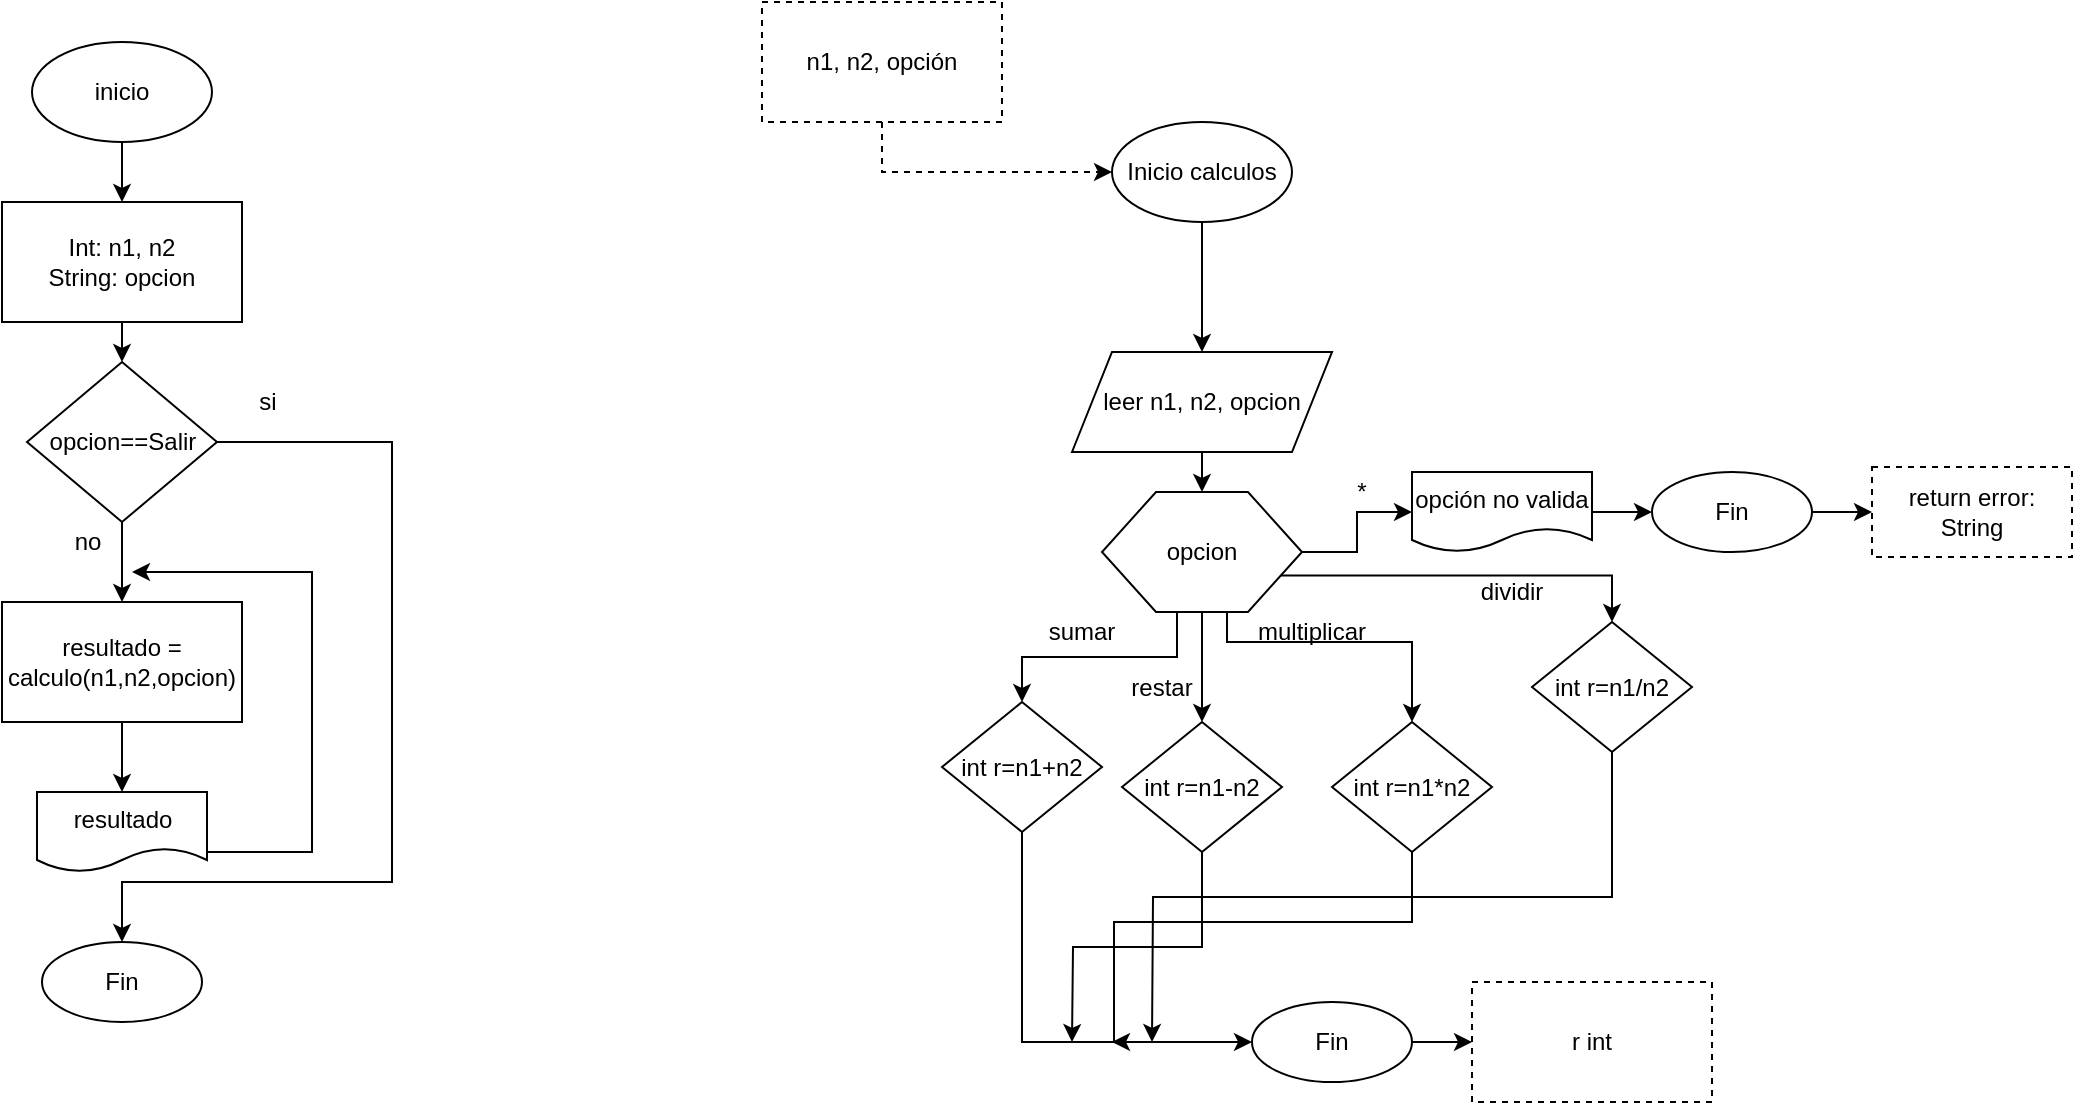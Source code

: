 <mxfile version="23.0.1" type="device">
  <diagram name="Página-1" id="hERKpnM_2fjuKgO62qwC">
    <mxGraphModel dx="1405" dy="854" grid="1" gridSize="10" guides="1" tooltips="1" connect="1" arrows="1" fold="1" page="1" pageScale="1" pageWidth="827" pageHeight="1169" math="0" shadow="0">
      <root>
        <mxCell id="0" />
        <mxCell id="1" parent="0" />
        <mxCell id="BNECgeIn87ItxJDiMcSJ-8" style="edgeStyle=orthogonalEdgeStyle;rounded=0;orthogonalLoop=1;jettySize=auto;html=1;exitX=0.5;exitY=1;exitDx=0;exitDy=0;entryX=0.5;entryY=0;entryDx=0;entryDy=0;" parent="1" source="BNECgeIn87ItxJDiMcSJ-1" target="BNECgeIn87ItxJDiMcSJ-2" edge="1">
          <mxGeometry relative="1" as="geometry" />
        </mxCell>
        <mxCell id="BNECgeIn87ItxJDiMcSJ-1" value="inicio" style="ellipse;whiteSpace=wrap;html=1;" parent="1" vertex="1">
          <mxGeometry x="380" y="180" width="90" height="50" as="geometry" />
        </mxCell>
        <mxCell id="Y6UNsyVRxI7d8nhPNUa1-57" style="edgeStyle=orthogonalEdgeStyle;rounded=0;orthogonalLoop=1;jettySize=auto;html=1;exitX=0.5;exitY=1;exitDx=0;exitDy=0;entryX=0.5;entryY=0;entryDx=0;entryDy=0;" edge="1" parent="1" source="BNECgeIn87ItxJDiMcSJ-2" target="Y6UNsyVRxI7d8nhPNUa1-56">
          <mxGeometry relative="1" as="geometry" />
        </mxCell>
        <mxCell id="BNECgeIn87ItxJDiMcSJ-2" value="Int: n1, n2&lt;br&gt;String: opcion" style="rounded=0;whiteSpace=wrap;html=1;" parent="1" vertex="1">
          <mxGeometry x="365" y="260" width="120" height="60" as="geometry" />
        </mxCell>
        <mxCell id="Y6UNsyVRxI7d8nhPNUa1-31" style="edgeStyle=orthogonalEdgeStyle;rounded=0;orthogonalLoop=1;jettySize=auto;html=1;exitX=0.5;exitY=1;exitDx=0;exitDy=0;entryX=0.5;entryY=0;entryDx=0;entryDy=0;" edge="1" parent="1" source="Y6UNsyVRxI7d8nhPNUa1-1" target="Y6UNsyVRxI7d8nhPNUa1-11">
          <mxGeometry relative="1" as="geometry" />
        </mxCell>
        <mxCell id="Y6UNsyVRxI7d8nhPNUa1-1" value="Inicio calculos" style="ellipse;whiteSpace=wrap;html=1;" vertex="1" parent="1">
          <mxGeometry x="920" y="220" width="90" height="50" as="geometry" />
        </mxCell>
        <mxCell id="Y6UNsyVRxI7d8nhPNUa1-2" style="edgeStyle=orthogonalEdgeStyle;rounded=0;orthogonalLoop=1;jettySize=auto;html=1;exitX=1;exitY=0.5;exitDx=0;exitDy=0;entryX=0;entryY=0.5;entryDx=0;entryDy=0;" edge="1" parent="1" source="Y6UNsyVRxI7d8nhPNUa1-8" target="Y6UNsyVRxI7d8nhPNUa1-13">
          <mxGeometry relative="1" as="geometry" />
        </mxCell>
        <mxCell id="Y6UNsyVRxI7d8nhPNUa1-5" style="edgeStyle=orthogonalEdgeStyle;rounded=0;orthogonalLoop=1;jettySize=auto;html=1;exitX=0.625;exitY=1;exitDx=0;exitDy=0;entryX=0.5;entryY=0;entryDx=0;entryDy=0;" edge="1" parent="1" source="Y6UNsyVRxI7d8nhPNUa1-8" target="Y6UNsyVRxI7d8nhPNUa1-38">
          <mxGeometry relative="1" as="geometry">
            <Array as="points">
              <mxPoint x="978" y="480" />
              <mxPoint x="1070" y="480" />
            </Array>
            <mxPoint x="1072.5" y="505" as="targetPoint" />
          </mxGeometry>
        </mxCell>
        <mxCell id="Y6UNsyVRxI7d8nhPNUa1-6" style="edgeStyle=orthogonalEdgeStyle;rounded=0;orthogonalLoop=1;jettySize=auto;html=1;exitX=0.5;exitY=1;exitDx=0;exitDy=0;entryX=0.5;entryY=0;entryDx=0;entryDy=0;entryPerimeter=0;" edge="1" parent="1" source="Y6UNsyVRxI7d8nhPNUa1-8" target="Y6UNsyVRxI7d8nhPNUa1-49">
          <mxGeometry relative="1" as="geometry">
            <mxPoint x="985" y="515" as="targetPoint" />
          </mxGeometry>
        </mxCell>
        <mxCell id="Y6UNsyVRxI7d8nhPNUa1-7" style="edgeStyle=orthogonalEdgeStyle;rounded=0;orthogonalLoop=1;jettySize=auto;html=1;exitX=0.375;exitY=1;exitDx=0;exitDy=0;entryX=0.5;entryY=0;entryDx=0;entryDy=0;" edge="1" parent="1" source="Y6UNsyVRxI7d8nhPNUa1-8" target="Y6UNsyVRxI7d8nhPNUa1-50">
          <mxGeometry relative="1" as="geometry">
            <mxPoint x="875" y="505" as="targetPoint" />
          </mxGeometry>
        </mxCell>
        <mxCell id="Y6UNsyVRxI7d8nhPNUa1-52" style="edgeStyle=orthogonalEdgeStyle;rounded=0;orthogonalLoop=1;jettySize=auto;html=1;exitX=1;exitY=0.75;exitDx=0;exitDy=0;entryX=0.5;entryY=0;entryDx=0;entryDy=0;" edge="1" parent="1" source="Y6UNsyVRxI7d8nhPNUa1-8" target="Y6UNsyVRxI7d8nhPNUa1-51">
          <mxGeometry relative="1" as="geometry" />
        </mxCell>
        <mxCell id="Y6UNsyVRxI7d8nhPNUa1-8" value="" style="verticalLabelPosition=bottom;verticalAlign=top;html=1;shape=hexagon;perimeter=hexagonPerimeter2;arcSize=6;size=0.27;" vertex="1" parent="1">
          <mxGeometry x="915" y="405" width="100" height="60" as="geometry" />
        </mxCell>
        <mxCell id="Y6UNsyVRxI7d8nhPNUa1-9" value="opcion" style="text;html=1;strokeColor=none;fillColor=none;align=center;verticalAlign=middle;whiteSpace=wrap;rounded=0;" vertex="1" parent="1">
          <mxGeometry x="935" y="420" width="60" height="30" as="geometry" />
        </mxCell>
        <mxCell id="Y6UNsyVRxI7d8nhPNUa1-10" style="edgeStyle=orthogonalEdgeStyle;rounded=0;orthogonalLoop=1;jettySize=auto;html=1;exitX=0.5;exitY=1;exitDx=0;exitDy=0;entryX=0.5;entryY=0;entryDx=0;entryDy=0;" edge="1" parent="1" source="Y6UNsyVRxI7d8nhPNUa1-11" target="Y6UNsyVRxI7d8nhPNUa1-8">
          <mxGeometry relative="1" as="geometry" />
        </mxCell>
        <mxCell id="Y6UNsyVRxI7d8nhPNUa1-11" value="leer n1, n2, opcion" style="shape=parallelogram;perimeter=parallelogramPerimeter;whiteSpace=wrap;html=1;fixedSize=1;" vertex="1" parent="1">
          <mxGeometry x="900" y="335" width="130" height="50" as="geometry" />
        </mxCell>
        <mxCell id="Y6UNsyVRxI7d8nhPNUa1-77" style="edgeStyle=orthogonalEdgeStyle;rounded=0;orthogonalLoop=1;jettySize=auto;html=1;exitX=1;exitY=0.5;exitDx=0;exitDy=0;entryX=0;entryY=0.5;entryDx=0;entryDy=0;" edge="1" parent="1" source="Y6UNsyVRxI7d8nhPNUa1-13" target="Y6UNsyVRxI7d8nhPNUa1-76">
          <mxGeometry relative="1" as="geometry" />
        </mxCell>
        <mxCell id="Y6UNsyVRxI7d8nhPNUa1-13" value="opción no valida" style="shape=document;whiteSpace=wrap;html=1;boundedLbl=1;" vertex="1" parent="1">
          <mxGeometry x="1070" y="395" width="90" height="40" as="geometry" />
        </mxCell>
        <mxCell id="Y6UNsyVRxI7d8nhPNUa1-14" value="*" style="text;html=1;strokeColor=none;fillColor=none;align=center;verticalAlign=middle;whiteSpace=wrap;rounded=0;" vertex="1" parent="1">
          <mxGeometry x="1030" y="395" width="30" height="20" as="geometry" />
        </mxCell>
        <mxCell id="Y6UNsyVRxI7d8nhPNUa1-26" value="multiplicar" style="text;html=1;strokeColor=none;fillColor=none;align=center;verticalAlign=middle;whiteSpace=wrap;rounded=0;" vertex="1" parent="1">
          <mxGeometry x="990" y="460" width="60" height="30" as="geometry" />
        </mxCell>
        <mxCell id="Y6UNsyVRxI7d8nhPNUa1-27" value="sumar" style="text;html=1;strokeColor=none;fillColor=none;align=center;verticalAlign=middle;whiteSpace=wrap;rounded=0;" vertex="1" parent="1">
          <mxGeometry x="875" y="460" width="60" height="30" as="geometry" />
        </mxCell>
        <mxCell id="Y6UNsyVRxI7d8nhPNUa1-28" value="restar" style="text;html=1;strokeColor=none;fillColor=none;align=center;verticalAlign=middle;whiteSpace=wrap;rounded=0;" vertex="1" parent="1">
          <mxGeometry x="915" y="487.5" width="60" height="30" as="geometry" />
        </mxCell>
        <mxCell id="Y6UNsyVRxI7d8nhPNUa1-29" value="dividir" style="text;html=1;strokeColor=none;fillColor=none;align=center;verticalAlign=middle;whiteSpace=wrap;rounded=0;" vertex="1" parent="1">
          <mxGeometry x="1090" y="440" width="60" height="30" as="geometry" />
        </mxCell>
        <mxCell id="Y6UNsyVRxI7d8nhPNUa1-54" style="edgeStyle=orthogonalEdgeStyle;rounded=0;orthogonalLoop=1;jettySize=auto;html=1;exitX=0.5;exitY=1;exitDx=0;exitDy=0;entryX=0.5;entryY=0;entryDx=0;entryDy=0;" edge="1" parent="1" source="Y6UNsyVRxI7d8nhPNUa1-32" target="Y6UNsyVRxI7d8nhPNUa1-53">
          <mxGeometry relative="1" as="geometry" />
        </mxCell>
        <mxCell id="Y6UNsyVRxI7d8nhPNUa1-32" value="resultado = calculo(n1,n2,opcion)" style="rounded=0;whiteSpace=wrap;html=1;" vertex="1" parent="1">
          <mxGeometry x="365" y="460" width="120" height="60" as="geometry" />
        </mxCell>
        <mxCell id="Y6UNsyVRxI7d8nhPNUa1-72" style="edgeStyle=orthogonalEdgeStyle;rounded=0;orthogonalLoop=1;jettySize=auto;html=1;exitX=0.5;exitY=1;exitDx=0;exitDy=0;" edge="1" parent="1" source="Y6UNsyVRxI7d8nhPNUa1-38">
          <mxGeometry relative="1" as="geometry">
            <mxPoint x="920" y="680" as="targetPoint" />
            <Array as="points">
              <mxPoint x="1070" y="620" />
              <mxPoint x="921" y="620" />
            </Array>
          </mxGeometry>
        </mxCell>
        <mxCell id="Y6UNsyVRxI7d8nhPNUa1-38" value="int r=n1*n2" style="rhombus;whiteSpace=wrap;html=1;" vertex="1" parent="1">
          <mxGeometry x="1030" y="520" width="80" height="65" as="geometry" />
        </mxCell>
        <mxCell id="Y6UNsyVRxI7d8nhPNUa1-40" style="edgeStyle=orthogonalEdgeStyle;rounded=0;orthogonalLoop=1;jettySize=auto;html=1;exitX=0.5;exitY=1;exitDx=0;exitDy=0;entryX=0;entryY=0.5;entryDx=0;entryDy=0;dashed=1;" edge="1" parent="1" source="Y6UNsyVRxI7d8nhPNUa1-39" target="Y6UNsyVRxI7d8nhPNUa1-1">
          <mxGeometry relative="1" as="geometry" />
        </mxCell>
        <mxCell id="Y6UNsyVRxI7d8nhPNUa1-39" value="n1, n2, opción" style="rounded=0;whiteSpace=wrap;html=1;dashed=1;" vertex="1" parent="1">
          <mxGeometry x="745" y="160" width="120" height="60" as="geometry" />
        </mxCell>
        <mxCell id="Y6UNsyVRxI7d8nhPNUa1-41" value="r int" style="rounded=0;whiteSpace=wrap;html=1;dashed=1;" vertex="1" parent="1">
          <mxGeometry x="1100" y="650" width="120" height="60" as="geometry" />
        </mxCell>
        <mxCell id="Y6UNsyVRxI7d8nhPNUa1-44" value="return error: String" style="rounded=0;whiteSpace=wrap;html=1;dashed=1;" vertex="1" parent="1">
          <mxGeometry x="1300" y="392.5" width="100" height="45" as="geometry" />
        </mxCell>
        <mxCell id="Y6UNsyVRxI7d8nhPNUa1-73" style="edgeStyle=orthogonalEdgeStyle;rounded=0;orthogonalLoop=1;jettySize=auto;html=1;exitX=0.5;exitY=1;exitDx=0;exitDy=0;" edge="1" parent="1" source="Y6UNsyVRxI7d8nhPNUa1-49">
          <mxGeometry relative="1" as="geometry">
            <mxPoint x="900" y="680" as="targetPoint" />
          </mxGeometry>
        </mxCell>
        <mxCell id="Y6UNsyVRxI7d8nhPNUa1-49" value="int r=n1-n2" style="rhombus;whiteSpace=wrap;html=1;" vertex="1" parent="1">
          <mxGeometry x="925" y="520" width="80" height="65" as="geometry" />
        </mxCell>
        <mxCell id="Y6UNsyVRxI7d8nhPNUa1-65" style="edgeStyle=orthogonalEdgeStyle;rounded=0;orthogonalLoop=1;jettySize=auto;html=1;exitX=0.5;exitY=1;exitDx=0;exitDy=0;entryX=0;entryY=0.5;entryDx=0;entryDy=0;" edge="1" parent="1" source="Y6UNsyVRxI7d8nhPNUa1-50" target="Y6UNsyVRxI7d8nhPNUa1-74">
          <mxGeometry relative="1" as="geometry">
            <Array as="points">
              <mxPoint x="875" y="680" />
            </Array>
          </mxGeometry>
        </mxCell>
        <mxCell id="Y6UNsyVRxI7d8nhPNUa1-50" value="int r=n1+n2" style="rhombus;whiteSpace=wrap;html=1;" vertex="1" parent="1">
          <mxGeometry x="835" y="510" width="80" height="65" as="geometry" />
        </mxCell>
        <mxCell id="Y6UNsyVRxI7d8nhPNUa1-71" style="edgeStyle=orthogonalEdgeStyle;rounded=0;orthogonalLoop=1;jettySize=auto;html=1;exitX=0.5;exitY=1;exitDx=0;exitDy=0;" edge="1" parent="1" source="Y6UNsyVRxI7d8nhPNUa1-51">
          <mxGeometry relative="1" as="geometry">
            <mxPoint x="940" y="680" as="targetPoint" />
          </mxGeometry>
        </mxCell>
        <mxCell id="Y6UNsyVRxI7d8nhPNUa1-51" value="int r=n1/n2" style="rhombus;whiteSpace=wrap;html=1;" vertex="1" parent="1">
          <mxGeometry x="1130" y="470" width="80" height="65" as="geometry" />
        </mxCell>
        <mxCell id="Y6UNsyVRxI7d8nhPNUa1-55" style="edgeStyle=orthogonalEdgeStyle;rounded=0;orthogonalLoop=1;jettySize=auto;html=1;exitX=1;exitY=0.75;exitDx=0;exitDy=0;" edge="1" parent="1" source="Y6UNsyVRxI7d8nhPNUa1-53">
          <mxGeometry relative="1" as="geometry">
            <mxPoint x="430" y="445" as="targetPoint" />
            <Array as="points">
              <mxPoint x="520" y="585" />
              <mxPoint x="520" y="445" />
            </Array>
          </mxGeometry>
        </mxCell>
        <mxCell id="Y6UNsyVRxI7d8nhPNUa1-53" value="resultado" style="shape=document;whiteSpace=wrap;html=1;boundedLbl=1;" vertex="1" parent="1">
          <mxGeometry x="382.5" y="555" width="85" height="40" as="geometry" />
        </mxCell>
        <mxCell id="Y6UNsyVRxI7d8nhPNUa1-58" style="edgeStyle=orthogonalEdgeStyle;rounded=0;orthogonalLoop=1;jettySize=auto;html=1;exitX=0.5;exitY=1;exitDx=0;exitDy=0;entryX=0.5;entryY=0;entryDx=0;entryDy=0;" edge="1" parent="1" source="Y6UNsyVRxI7d8nhPNUa1-56" target="Y6UNsyVRxI7d8nhPNUa1-32">
          <mxGeometry relative="1" as="geometry" />
        </mxCell>
        <mxCell id="Y6UNsyVRxI7d8nhPNUa1-60" style="edgeStyle=orthogonalEdgeStyle;rounded=0;orthogonalLoop=1;jettySize=auto;html=1;exitX=1;exitY=0.5;exitDx=0;exitDy=0;entryX=0.5;entryY=0;entryDx=0;entryDy=0;" edge="1" parent="1" source="Y6UNsyVRxI7d8nhPNUa1-56" target="Y6UNsyVRxI7d8nhPNUa1-59">
          <mxGeometry relative="1" as="geometry">
            <Array as="points">
              <mxPoint x="560" y="380" />
              <mxPoint x="560" y="600" />
              <mxPoint x="425" y="600" />
            </Array>
          </mxGeometry>
        </mxCell>
        <mxCell id="Y6UNsyVRxI7d8nhPNUa1-56" value="opcion==Salir" style="rhombus;whiteSpace=wrap;html=1;" vertex="1" parent="1">
          <mxGeometry x="377.5" y="340" width="95" height="80" as="geometry" />
        </mxCell>
        <mxCell id="Y6UNsyVRxI7d8nhPNUa1-59" value="Fin" style="ellipse;whiteSpace=wrap;html=1;" vertex="1" parent="1">
          <mxGeometry x="385" y="630" width="80" height="40" as="geometry" />
        </mxCell>
        <mxCell id="Y6UNsyVRxI7d8nhPNUa1-61" value="si" style="text;html=1;strokeColor=none;fillColor=none;align=center;verticalAlign=middle;whiteSpace=wrap;rounded=0;" vertex="1" parent="1">
          <mxGeometry x="467.5" y="345" width="60" height="30" as="geometry" />
        </mxCell>
        <mxCell id="Y6UNsyVRxI7d8nhPNUa1-62" value="no" style="text;html=1;strokeColor=none;fillColor=none;align=center;verticalAlign=middle;whiteSpace=wrap;rounded=0;" vertex="1" parent="1">
          <mxGeometry x="377.5" y="415" width="60" height="30" as="geometry" />
        </mxCell>
        <mxCell id="Y6UNsyVRxI7d8nhPNUa1-75" style="edgeStyle=orthogonalEdgeStyle;rounded=0;orthogonalLoop=1;jettySize=auto;html=1;exitX=1;exitY=0.5;exitDx=0;exitDy=0;entryX=0;entryY=0.5;entryDx=0;entryDy=0;" edge="1" parent="1" source="Y6UNsyVRxI7d8nhPNUa1-74" target="Y6UNsyVRxI7d8nhPNUa1-41">
          <mxGeometry relative="1" as="geometry" />
        </mxCell>
        <mxCell id="Y6UNsyVRxI7d8nhPNUa1-74" value="Fin" style="ellipse;whiteSpace=wrap;html=1;" vertex="1" parent="1">
          <mxGeometry x="990" y="660" width="80" height="40" as="geometry" />
        </mxCell>
        <mxCell id="Y6UNsyVRxI7d8nhPNUa1-78" style="edgeStyle=orthogonalEdgeStyle;rounded=0;orthogonalLoop=1;jettySize=auto;html=1;exitX=1;exitY=0.5;exitDx=0;exitDy=0;entryX=0;entryY=0.5;entryDx=0;entryDy=0;" edge="1" parent="1" source="Y6UNsyVRxI7d8nhPNUa1-76" target="Y6UNsyVRxI7d8nhPNUa1-44">
          <mxGeometry relative="1" as="geometry" />
        </mxCell>
        <mxCell id="Y6UNsyVRxI7d8nhPNUa1-76" value="Fin" style="ellipse;whiteSpace=wrap;html=1;" vertex="1" parent="1">
          <mxGeometry x="1190" y="395" width="80" height="40" as="geometry" />
        </mxCell>
      </root>
    </mxGraphModel>
  </diagram>
</mxfile>
